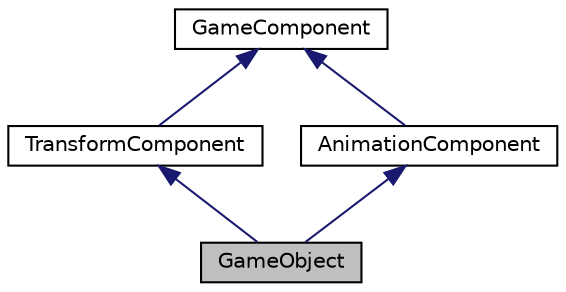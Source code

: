 digraph "GameObject"
{
 // LATEX_PDF_SIZE
  edge [fontname="Helvetica",fontsize="10",labelfontname="Helvetica",labelfontsize="10"];
  node [fontname="Helvetica",fontsize="10",shape=record];
  Node1 [label="GameObject",height=0.2,width=0.4,color="black", fillcolor="grey75", style="filled", fontcolor="black",tooltip=" "];
  Node2 -> Node1 [dir="back",color="midnightblue",fontsize="10",style="solid"];
  Node2 [label="TransformComponent",height=0.2,width=0.4,color="black", fillcolor="white", style="filled",URL="$classTransformComponent.html",tooltip=" "];
  Node3 -> Node2 [dir="back",color="midnightblue",fontsize="10",style="solid"];
  Node3 [label="GameComponent",height=0.2,width=0.4,color="black", fillcolor="white", style="filled",URL="$classGameComponent.html",tooltip=" "];
  Node4 -> Node1 [dir="back",color="midnightblue",fontsize="10",style="solid"];
  Node4 [label="AnimationComponent",height=0.2,width=0.4,color="black", fillcolor="white", style="filled",URL="$classAnimationComponent.html",tooltip="The model for the animation component, which is responsible for handling the animation of sprites and..."];
  Node3 -> Node4 [dir="back",color="midnightblue",fontsize="10",style="solid"];
}
